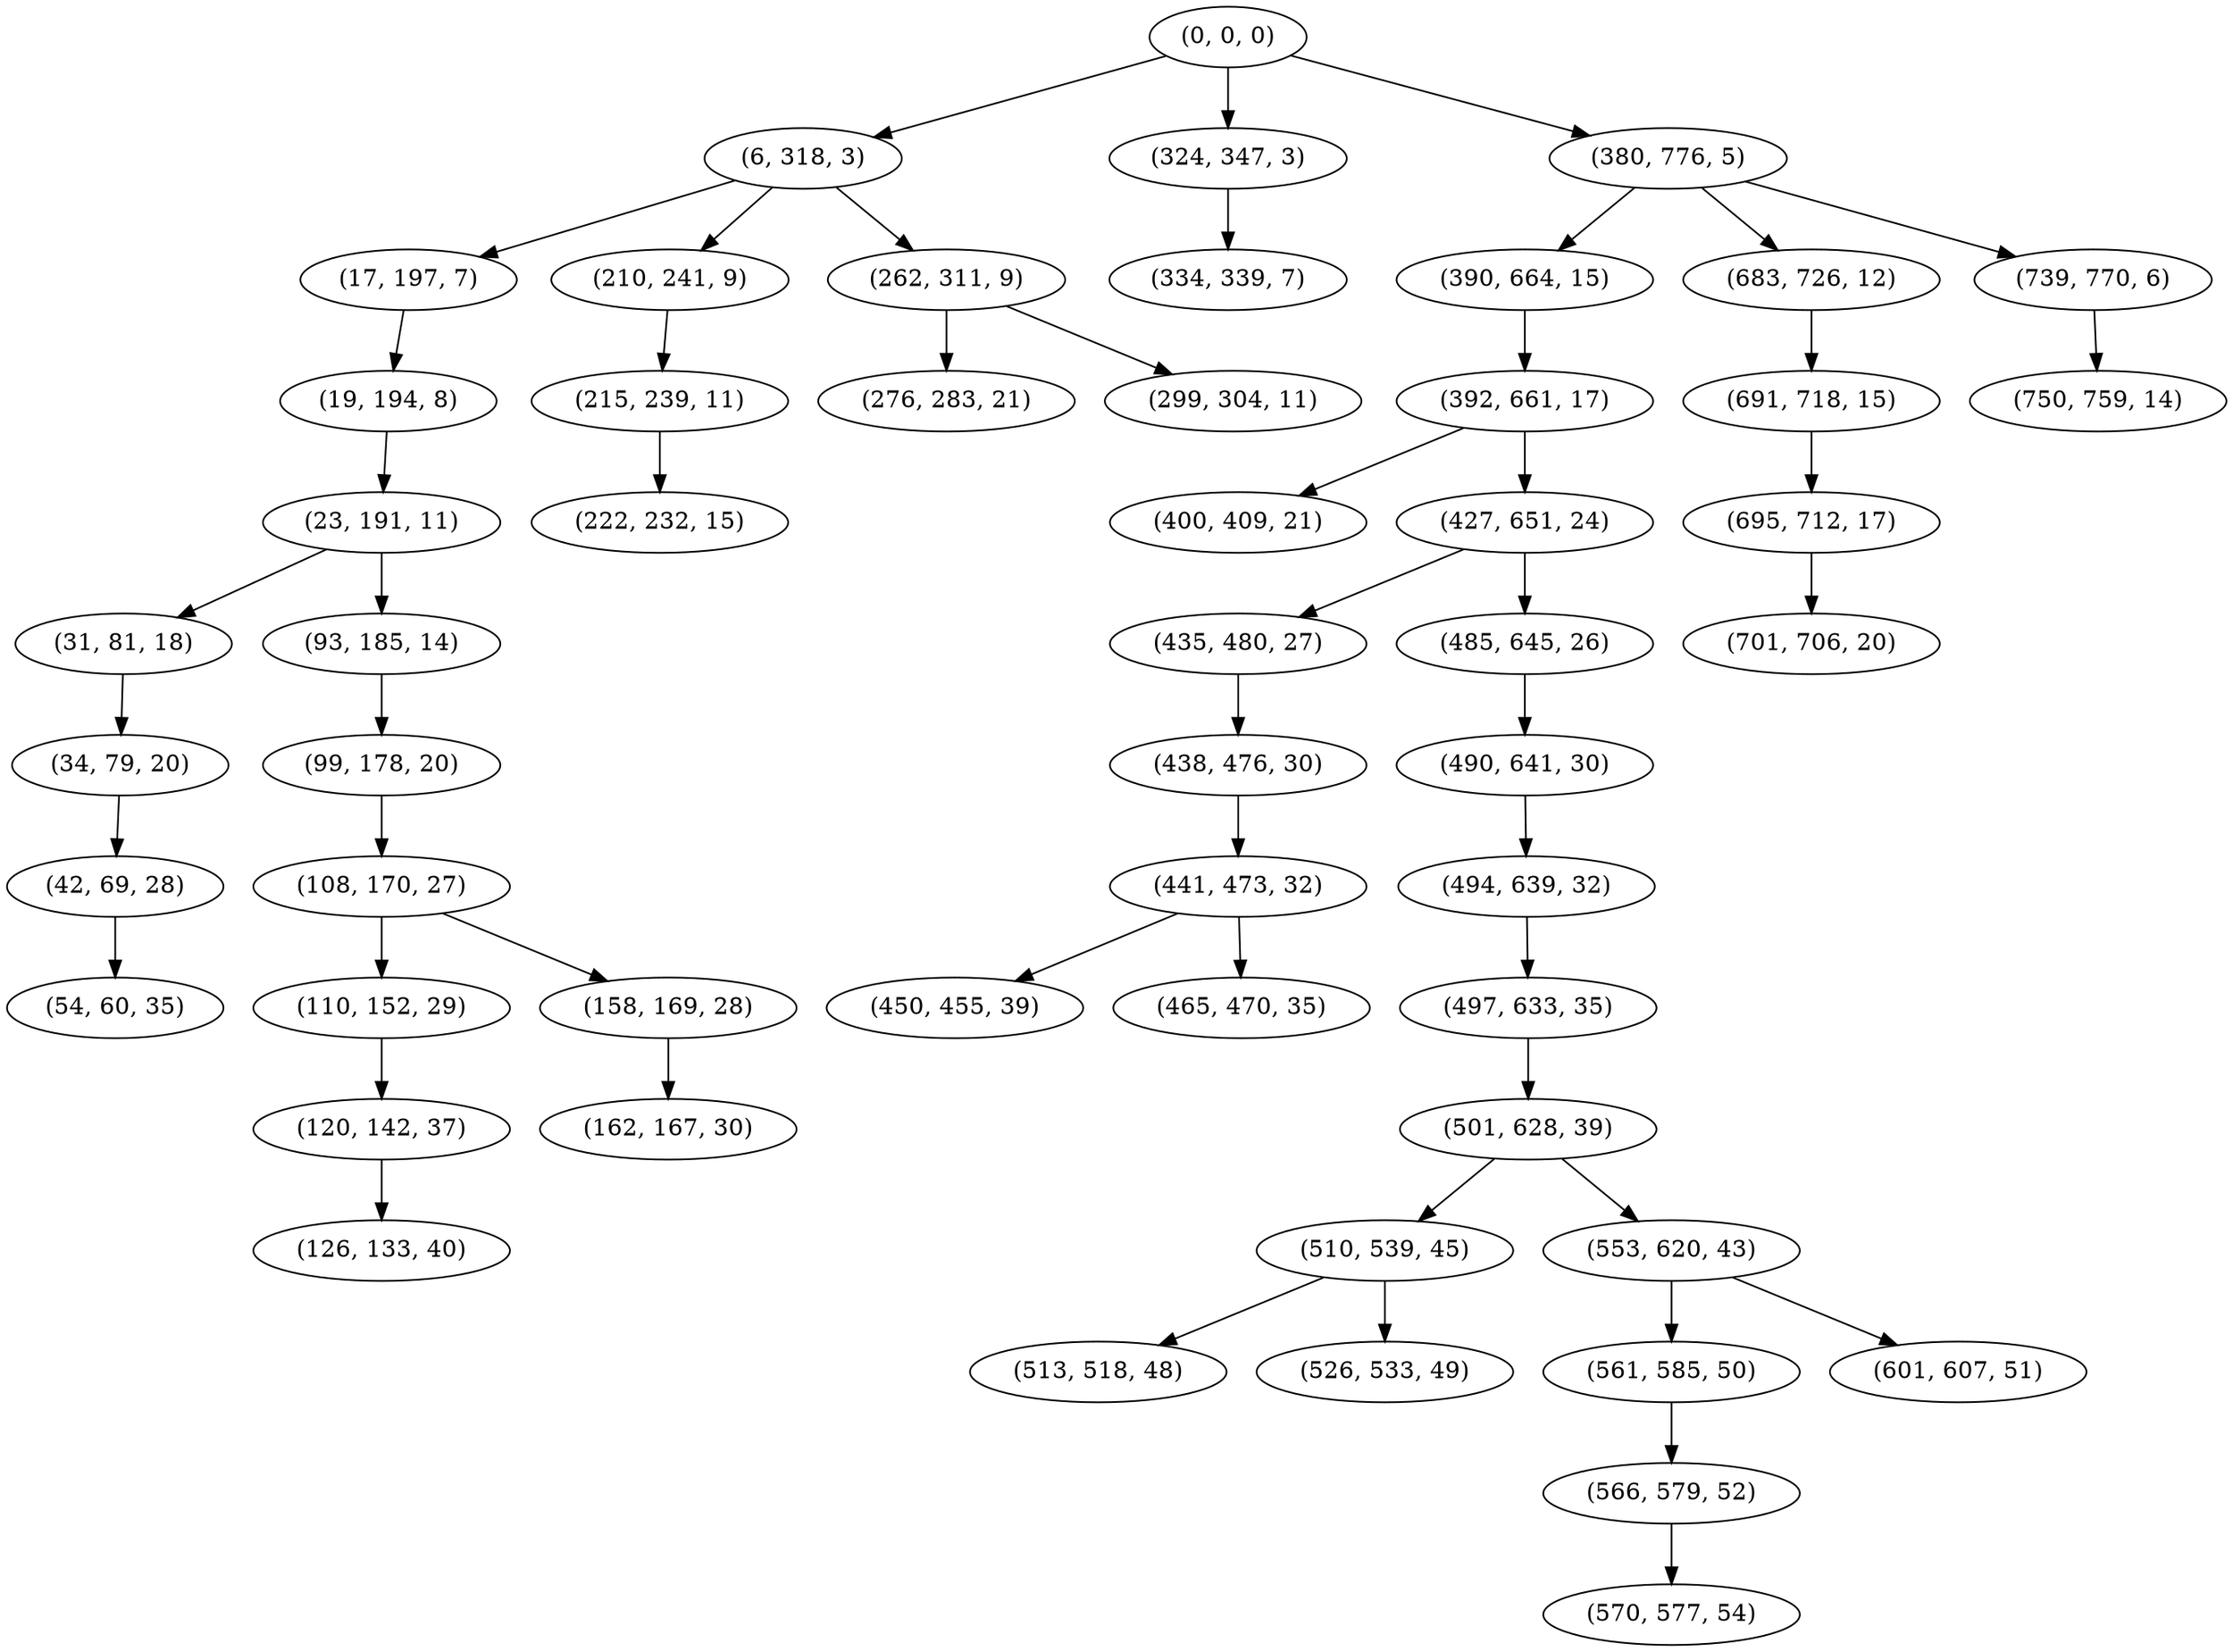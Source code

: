 digraph tree {
    "(0, 0, 0)";
    "(6, 318, 3)";
    "(17, 197, 7)";
    "(19, 194, 8)";
    "(23, 191, 11)";
    "(31, 81, 18)";
    "(34, 79, 20)";
    "(42, 69, 28)";
    "(54, 60, 35)";
    "(93, 185, 14)";
    "(99, 178, 20)";
    "(108, 170, 27)";
    "(110, 152, 29)";
    "(120, 142, 37)";
    "(126, 133, 40)";
    "(158, 169, 28)";
    "(162, 167, 30)";
    "(210, 241, 9)";
    "(215, 239, 11)";
    "(222, 232, 15)";
    "(262, 311, 9)";
    "(276, 283, 21)";
    "(299, 304, 11)";
    "(324, 347, 3)";
    "(334, 339, 7)";
    "(380, 776, 5)";
    "(390, 664, 15)";
    "(392, 661, 17)";
    "(400, 409, 21)";
    "(427, 651, 24)";
    "(435, 480, 27)";
    "(438, 476, 30)";
    "(441, 473, 32)";
    "(450, 455, 39)";
    "(465, 470, 35)";
    "(485, 645, 26)";
    "(490, 641, 30)";
    "(494, 639, 32)";
    "(497, 633, 35)";
    "(501, 628, 39)";
    "(510, 539, 45)";
    "(513, 518, 48)";
    "(526, 533, 49)";
    "(553, 620, 43)";
    "(561, 585, 50)";
    "(566, 579, 52)";
    "(570, 577, 54)";
    "(601, 607, 51)";
    "(683, 726, 12)";
    "(691, 718, 15)";
    "(695, 712, 17)";
    "(701, 706, 20)";
    "(739, 770, 6)";
    "(750, 759, 14)";
    "(0, 0, 0)" -> "(6, 318, 3)";
    "(0, 0, 0)" -> "(324, 347, 3)";
    "(0, 0, 0)" -> "(380, 776, 5)";
    "(6, 318, 3)" -> "(17, 197, 7)";
    "(6, 318, 3)" -> "(210, 241, 9)";
    "(6, 318, 3)" -> "(262, 311, 9)";
    "(17, 197, 7)" -> "(19, 194, 8)";
    "(19, 194, 8)" -> "(23, 191, 11)";
    "(23, 191, 11)" -> "(31, 81, 18)";
    "(23, 191, 11)" -> "(93, 185, 14)";
    "(31, 81, 18)" -> "(34, 79, 20)";
    "(34, 79, 20)" -> "(42, 69, 28)";
    "(42, 69, 28)" -> "(54, 60, 35)";
    "(93, 185, 14)" -> "(99, 178, 20)";
    "(99, 178, 20)" -> "(108, 170, 27)";
    "(108, 170, 27)" -> "(110, 152, 29)";
    "(108, 170, 27)" -> "(158, 169, 28)";
    "(110, 152, 29)" -> "(120, 142, 37)";
    "(120, 142, 37)" -> "(126, 133, 40)";
    "(158, 169, 28)" -> "(162, 167, 30)";
    "(210, 241, 9)" -> "(215, 239, 11)";
    "(215, 239, 11)" -> "(222, 232, 15)";
    "(262, 311, 9)" -> "(276, 283, 21)";
    "(262, 311, 9)" -> "(299, 304, 11)";
    "(324, 347, 3)" -> "(334, 339, 7)";
    "(380, 776, 5)" -> "(390, 664, 15)";
    "(380, 776, 5)" -> "(683, 726, 12)";
    "(380, 776, 5)" -> "(739, 770, 6)";
    "(390, 664, 15)" -> "(392, 661, 17)";
    "(392, 661, 17)" -> "(400, 409, 21)";
    "(392, 661, 17)" -> "(427, 651, 24)";
    "(427, 651, 24)" -> "(435, 480, 27)";
    "(427, 651, 24)" -> "(485, 645, 26)";
    "(435, 480, 27)" -> "(438, 476, 30)";
    "(438, 476, 30)" -> "(441, 473, 32)";
    "(441, 473, 32)" -> "(450, 455, 39)";
    "(441, 473, 32)" -> "(465, 470, 35)";
    "(485, 645, 26)" -> "(490, 641, 30)";
    "(490, 641, 30)" -> "(494, 639, 32)";
    "(494, 639, 32)" -> "(497, 633, 35)";
    "(497, 633, 35)" -> "(501, 628, 39)";
    "(501, 628, 39)" -> "(510, 539, 45)";
    "(501, 628, 39)" -> "(553, 620, 43)";
    "(510, 539, 45)" -> "(513, 518, 48)";
    "(510, 539, 45)" -> "(526, 533, 49)";
    "(553, 620, 43)" -> "(561, 585, 50)";
    "(553, 620, 43)" -> "(601, 607, 51)";
    "(561, 585, 50)" -> "(566, 579, 52)";
    "(566, 579, 52)" -> "(570, 577, 54)";
    "(683, 726, 12)" -> "(691, 718, 15)";
    "(691, 718, 15)" -> "(695, 712, 17)";
    "(695, 712, 17)" -> "(701, 706, 20)";
    "(739, 770, 6)" -> "(750, 759, 14)";
}
